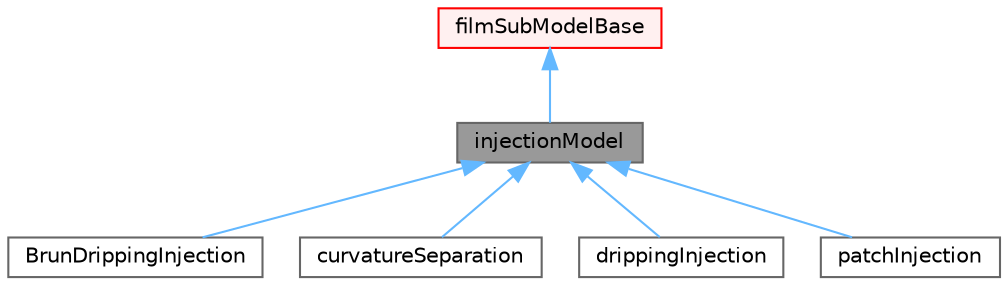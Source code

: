 digraph "injectionModel"
{
 // LATEX_PDF_SIZE
  bgcolor="transparent";
  edge [fontname=Helvetica,fontsize=10,labelfontname=Helvetica,labelfontsize=10];
  node [fontname=Helvetica,fontsize=10,shape=box,height=0.2,width=0.4];
  Node1 [id="Node000001",label="injectionModel",height=0.2,width=0.4,color="gray40", fillcolor="grey60", style="filled", fontcolor="black",tooltip="Base class for film injection models, handling mass transfer from the film."];
  Node2 -> Node1 [id="edge1_Node000001_Node000002",dir="back",color="steelblue1",style="solid",tooltip=" "];
  Node2 [id="Node000002",label="filmSubModelBase",height=0.2,width=0.4,color="red", fillcolor="#FFF0F0", style="filled",URL="$classFoam_1_1regionModels_1_1surfaceFilmModels_1_1filmSubModelBase.html",tooltip="Base class for surface film sub-models."];
  Node1 -> Node4 [id="edge2_Node000001_Node000004",dir="back",color="steelblue1",style="solid",tooltip=" "];
  Node4 [id="Node000004",label="BrunDrippingInjection",height=0.2,width=0.4,color="gray40", fillcolor="white", style="filled",URL="$classFoam_1_1regionModels_1_1surfaceFilmModels_1_1BrunDrippingInjection.html",tooltip="Film Dripping mass transfer model."];
  Node1 -> Node5 [id="edge3_Node000001_Node000005",dir="back",color="steelblue1",style="solid",tooltip=" "];
  Node5 [id="Node000005",label="curvatureSeparation",height=0.2,width=0.4,color="gray40", fillcolor="white", style="filled",URL="$classFoam_1_1regionModels_1_1surfaceFilmModels_1_1curvatureSeparation.html",tooltip="Curvature film separation model."];
  Node1 -> Node6 [id="edge4_Node000001_Node000006",dir="back",color="steelblue1",style="solid",tooltip=" "];
  Node6 [id="Node000006",label="drippingInjection",height=0.2,width=0.4,color="gray40", fillcolor="white", style="filled",URL="$classFoam_1_1regionModels_1_1surfaceFilmModels_1_1drippingInjection.html",tooltip="Film dripping mass transfer model."];
  Node1 -> Node7 [id="edge5_Node000001_Node000007",dir="back",color="steelblue1",style="solid",tooltip=" "];
  Node7 [id="Node000007",label="patchInjection",height=0.2,width=0.4,color="gray40", fillcolor="white", style="filled",URL="$classFoam_1_1regionModels_1_1surfaceFilmModels_1_1patchInjection.html",tooltip="Remove and inject the mass in the film as it passes over the selected patches."];
}
